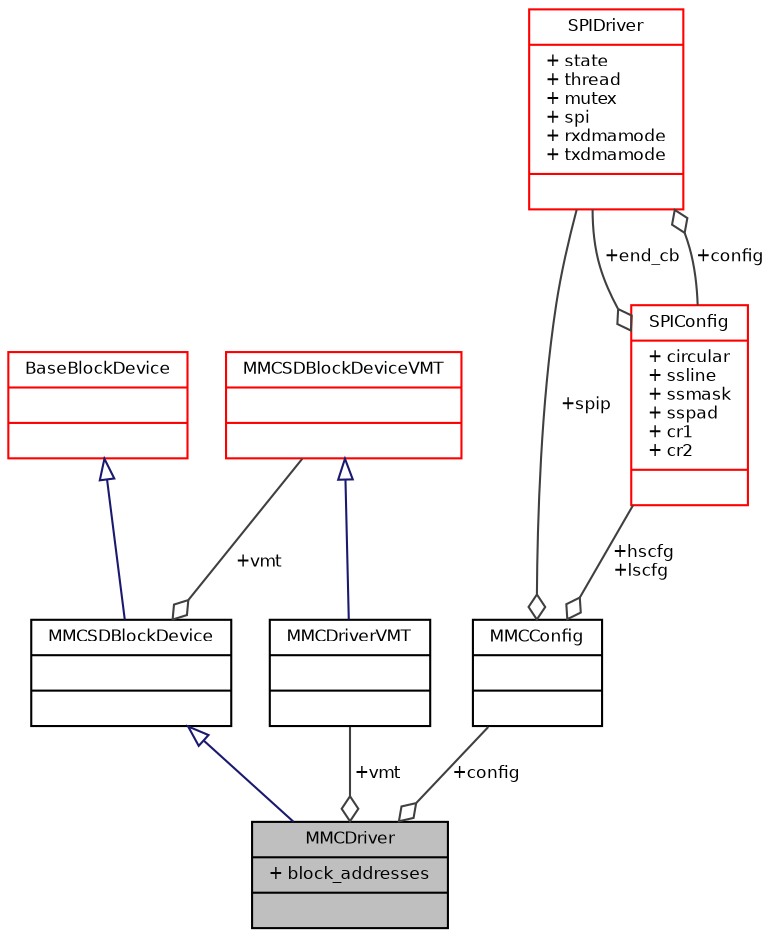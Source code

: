 digraph "MMCDriver"
{
  bgcolor="transparent";
  edge [fontname="Helvetica",fontsize="8",labelfontname="Helvetica",labelfontsize="8"];
  node [fontname="Helvetica",fontsize="8",shape=record];
  Node4 [label="{MMCDriver\n|+ block_addresses\l|}",height=0.2,width=0.4,color="black", fillcolor="grey75", style="filled", fontcolor="black"];
  Node5 -> Node4 [dir="back",color="midnightblue",fontsize="8",style="solid",arrowtail="onormal",fontname="Helvetica"];
  Node5 [label="{MMCSDBlockDevice\n||}",height=0.2,width=0.4,color="black",URL="$struct_m_m_c_s_d_block_device.html",tooltip="MCC/SD block device class. "];
  Node6 -> Node5 [dir="back",color="midnightblue",fontsize="8",style="solid",arrowtail="onormal",fontname="Helvetica"];
  Node6 [label="{BaseBlockDevice\n||}",height=0.2,width=0.4,color="red",URL="$struct_base_block_device.html",tooltip="Base block device class. "];
  Node10 -> Node5 [color="grey25",fontsize="8",style="solid",label=" +vmt" ,arrowhead="odiamond",fontname="Helvetica"];
  Node10 [label="{MMCSDBlockDeviceVMT\n||}",height=0.2,width=0.4,color="red",URL="$struct_m_m_c_s_d_block_device_v_m_t.html",tooltip="MMCSDBlockDevice virtual methods table. "];
  Node11 -> Node4 [color="grey25",fontsize="8",style="solid",label=" +config" ,arrowhead="odiamond",fontname="Helvetica"];
  Node11 [label="{MMCConfig\n||}",height=0.2,width=0.4,color="black",URL="$struct_m_m_c_config.html",tooltip="MMC/SD over SPI driver configuration structure. "];
  Node12 -> Node11 [color="grey25",fontsize="8",style="solid",label=" +spip" ,arrowhead="odiamond",fontname="Helvetica"];
  Node12 [label="{SPIDriver\n|+ state\l+ thread\l+ mutex\l+ spi\l+ rxdmamode\l+ txdmamode\l|}",height=0.2,width=0.4,color="red",URL="$struct_s_p_i_driver.html",tooltip="Structure representing an SPI driver. "];
  Node14 -> Node12 [color="grey25",fontsize="8",style="solid",label=" +config" ,arrowhead="odiamond",fontname="Helvetica"];
  Node14 [label="{SPIConfig\n|+ circular\l+ ssline\l+ ssmask\l+ sspad\l+ cr1\l+ cr2\l|}",height=0.2,width=0.4,color="red",URL="$struct_s_p_i_config.html",tooltip="Driver configuration structure. "];
  Node12 -> Node14 [color="grey25",fontsize="8",style="solid",label=" +end_cb" ,arrowhead="odiamond",fontname="Helvetica"];
  Node14 -> Node11 [color="grey25",fontsize="8",style="solid",label=" +hscfg\n+lscfg" ,arrowhead="odiamond",fontname="Helvetica"];
  Node16 -> Node4 [color="grey25",fontsize="8",style="solid",label=" +vmt" ,arrowhead="odiamond",fontname="Helvetica"];
  Node16 [label="{MMCDriverVMT\n||}",height=0.2,width=0.4,color="black",URL="$struct_m_m_c_driver_v_m_t.html",tooltip="MMCDriver virtual methods table. "];
  Node10 -> Node16 [dir="back",color="midnightblue",fontsize="8",style="solid",arrowtail="onormal",fontname="Helvetica"];
}
